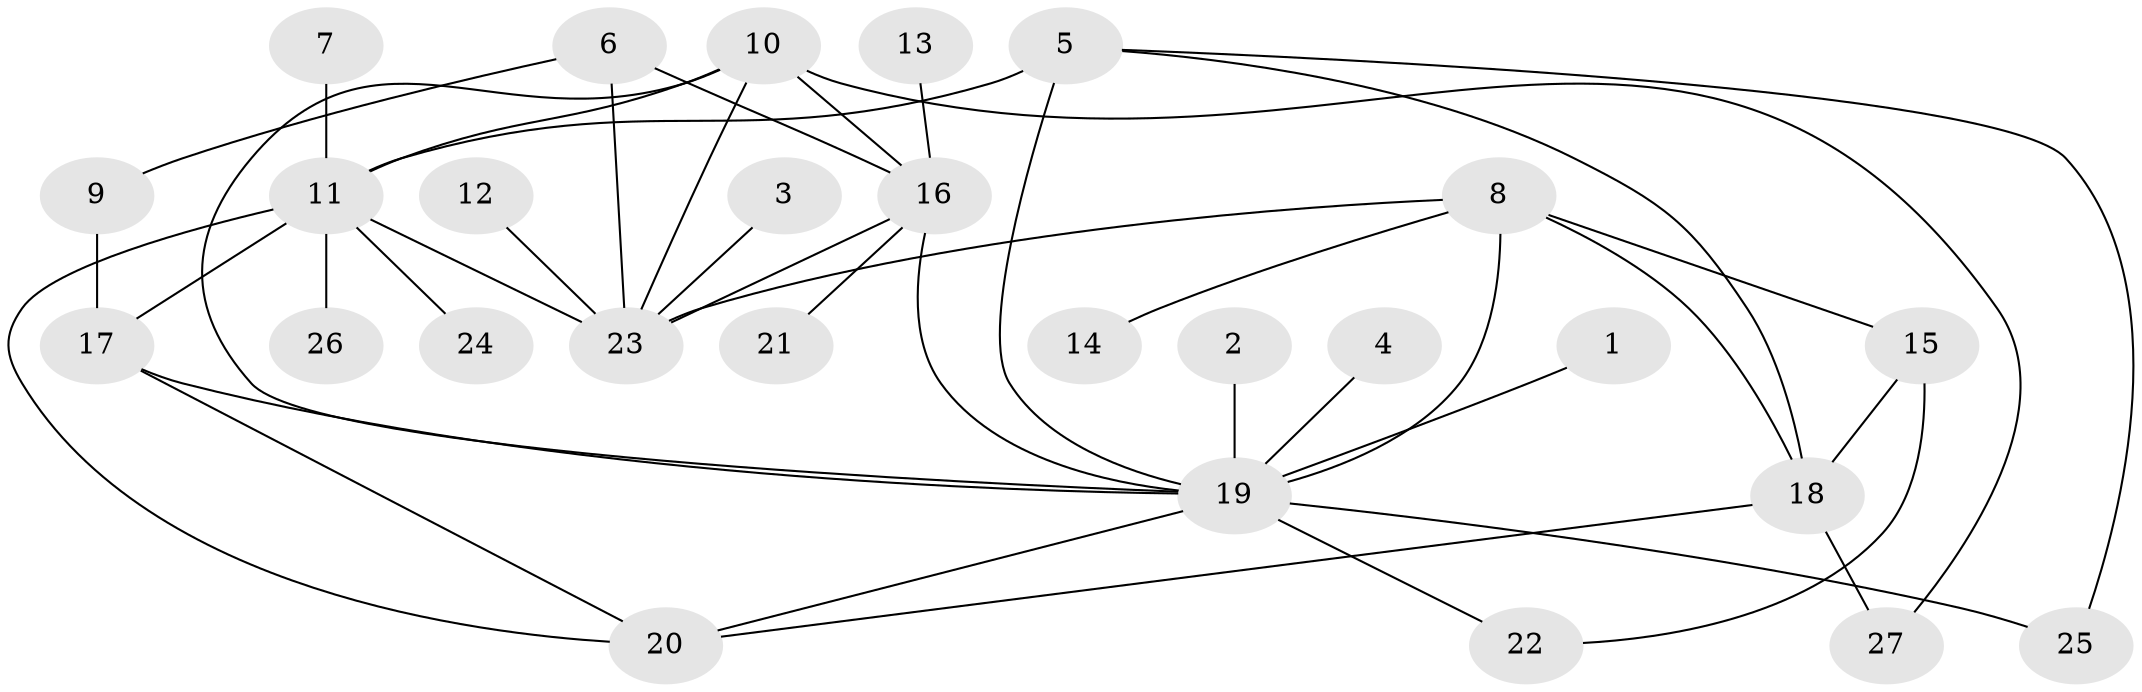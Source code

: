 // original degree distribution, {8: 0.03773584905660377, 4: 0.07547169811320754, 13: 0.03773584905660377, 5: 0.07547169811320754, 6: 0.018867924528301886, 1: 0.4339622641509434, 12: 0.018867924528301886, 2: 0.16981132075471697, 3: 0.11320754716981132, 7: 0.018867924528301886}
// Generated by graph-tools (version 1.1) at 2025/01/03/09/25 03:01:57]
// undirected, 27 vertices, 42 edges
graph export_dot {
graph [start="1"]
  node [color=gray90,style=filled];
  1;
  2;
  3;
  4;
  5;
  6;
  7;
  8;
  9;
  10;
  11;
  12;
  13;
  14;
  15;
  16;
  17;
  18;
  19;
  20;
  21;
  22;
  23;
  24;
  25;
  26;
  27;
  1 -- 19 [weight=1.0];
  2 -- 19 [weight=1.0];
  3 -- 23 [weight=1.0];
  4 -- 19 [weight=1.0];
  5 -- 11 [weight=2.0];
  5 -- 18 [weight=1.0];
  5 -- 19 [weight=1.0];
  5 -- 25 [weight=1.0];
  6 -- 9 [weight=1.0];
  6 -- 16 [weight=2.0];
  6 -- 23 [weight=1.0];
  7 -- 11 [weight=1.0];
  8 -- 14 [weight=1.0];
  8 -- 15 [weight=1.0];
  8 -- 18 [weight=1.0];
  8 -- 19 [weight=1.0];
  8 -- 23 [weight=1.0];
  9 -- 17 [weight=1.0];
  10 -- 11 [weight=1.0];
  10 -- 16 [weight=1.0];
  10 -- 19 [weight=1.0];
  10 -- 23 [weight=1.0];
  10 -- 27 [weight=2.0];
  11 -- 17 [weight=1.0];
  11 -- 20 [weight=2.0];
  11 -- 23 [weight=3.0];
  11 -- 24 [weight=1.0];
  11 -- 26 [weight=1.0];
  12 -- 23 [weight=1.0];
  13 -- 16 [weight=1.0];
  15 -- 18 [weight=1.0];
  15 -- 22 [weight=1.0];
  16 -- 19 [weight=1.0];
  16 -- 21 [weight=1.0];
  16 -- 23 [weight=4.0];
  17 -- 19 [weight=1.0];
  17 -- 20 [weight=1.0];
  18 -- 20 [weight=2.0];
  18 -- 27 [weight=2.0];
  19 -- 20 [weight=1.0];
  19 -- 22 [weight=1.0];
  19 -- 25 [weight=1.0];
}
